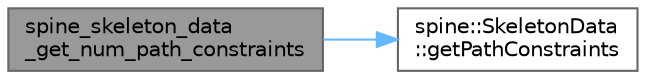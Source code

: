 digraph "spine_skeleton_data_get_num_path_constraints"
{
 // LATEX_PDF_SIZE
  bgcolor="transparent";
  edge [fontname=Helvetica,fontsize=10,labelfontname=Helvetica,labelfontsize=10];
  node [fontname=Helvetica,fontsize=10,shape=box,height=0.2,width=0.4];
  rankdir="LR";
  Node1 [id="Node000001",label="spine_skeleton_data\l_get_num_path_constraints",height=0.2,width=0.4,color="gray40", fillcolor="grey60", style="filled", fontcolor="black",tooltip=" "];
  Node1 -> Node2 [id="edge1_Node000001_Node000002",color="steelblue1",style="solid",tooltip=" "];
  Node2 [id="Node000002",label="spine::SkeletonData\l::getPathConstraints",height=0.2,width=0.4,color="grey40", fillcolor="white", style="filled",URL="$classspine_1_1_skeleton_data.html#a55b864a11da5badf952d4b7b7a663a9e",tooltip=" "];
}
